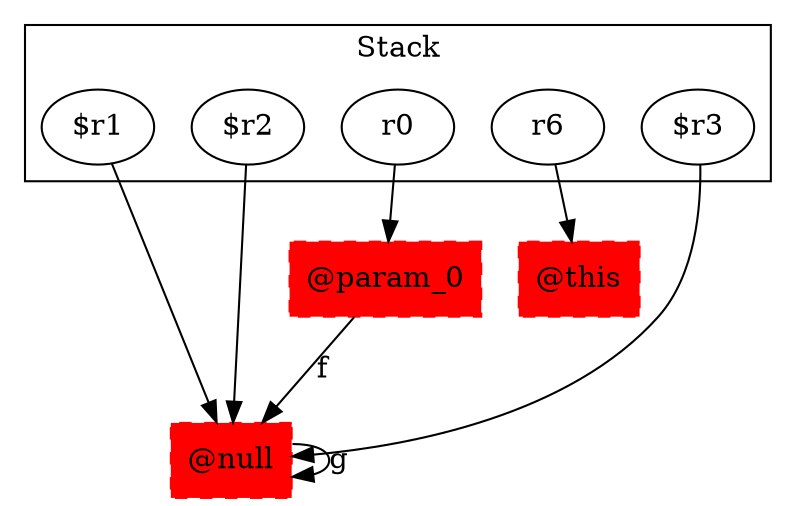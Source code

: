 digraph sample {
  rankDir="LR";
  subgraph cluster_0 {
    label="Stack"
    "$r1"; "$r2"; "r0"; "r6"; "$r3"; 
  }
  "$r1" -> { "@null"[shape=box]};
  "$r2" -> { "@null"[shape=box]};
  "r0" -> { "@param_0"[shape=box]};
  "r6" -> { "@this"[shape=box]};
  "$r3" -> { "@null"[shape=box]};
  "@null" -> "@null"[label="g", weight="0.2"]
  "@null"[shape=box, style="filled,dashed"];
  "@this"[shape=box, style="filled,dashed"];
  "@param_0" -> "@null"[label="f", weight="0.2"]
  "@param_0"[shape=box, style="filled,dashed"];
  "@null"[color="red"];
  "@this"[color="red"];
  "@param_0"[color="red"];
}
